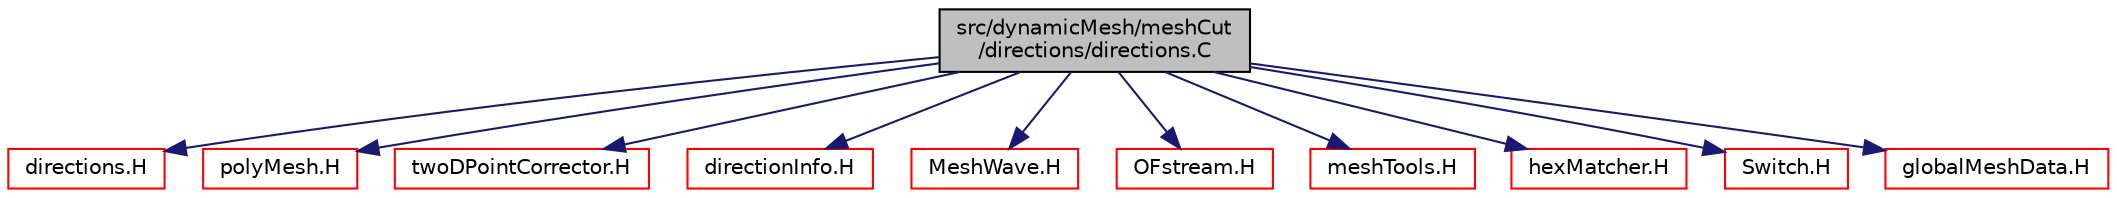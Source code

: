 digraph "src/dynamicMesh/meshCut/directions/directions.C"
{
  bgcolor="transparent";
  edge [fontname="Helvetica",fontsize="10",labelfontname="Helvetica",labelfontsize="10"];
  node [fontname="Helvetica",fontsize="10",shape=record];
  Node1 [label="src/dynamicMesh/meshCut\l/directions/directions.C",height=0.2,width=0.4,color="black", fillcolor="grey75", style="filled", fontcolor="black"];
  Node1 -> Node2 [color="midnightblue",fontsize="10",style="solid",fontname="Helvetica"];
  Node2 [label="directions.H",height=0.2,width=0.4,color="red",URL="$a04937.html"];
  Node1 -> Node3 [color="midnightblue",fontsize="10",style="solid",fontname="Helvetica"];
  Node3 [label="polyMesh.H",height=0.2,width=0.4,color="red",URL="$a08974.html"];
  Node1 -> Node4 [color="midnightblue",fontsize="10",style="solid",fontname="Helvetica"];
  Node4 [label="twoDPointCorrector.H",height=0.2,width=0.4,color="red",URL="$a07826.html"];
  Node1 -> Node5 [color="midnightblue",fontsize="10",style="solid",fontname="Helvetica"];
  Node5 [label="directionInfo.H",height=0.2,width=0.4,color="red",URL="$a04934.html"];
  Node1 -> Node6 [color="midnightblue",fontsize="10",style="solid",fontname="Helvetica"];
  Node6 [label="MeshWave.H",height=0.2,width=0.4,color="red",URL="$a07460.html"];
  Node1 -> Node7 [color="midnightblue",fontsize="10",style="solid",fontname="Helvetica"];
  Node7 [label="OFstream.H",height=0.2,width=0.4,color="red",URL="$a08101.html"];
  Node1 -> Node8 [color="midnightblue",fontsize="10",style="solid",fontname="Helvetica"];
  Node8 [label="meshTools.H",height=0.2,width=0.4,color="red",URL="$a07625.html"];
  Node1 -> Node9 [color="midnightblue",fontsize="10",style="solid",fontname="Helvetica"];
  Node9 [label="hexMatcher.H",height=0.2,width=0.4,color="red",URL="$a08834.html"];
  Node1 -> Node10 [color="midnightblue",fontsize="10",style="solid",fontname="Helvetica"];
  Node10 [label="Switch.H",height=0.2,width=0.4,color="red",URL="$a09150.html"];
  Node1 -> Node11 [color="midnightblue",fontsize="10",style="solid",fontname="Helvetica"];
  Node11 [label="globalMeshData.H",height=0.2,width=0.4,color="red",URL="$a08939.html"];
}
